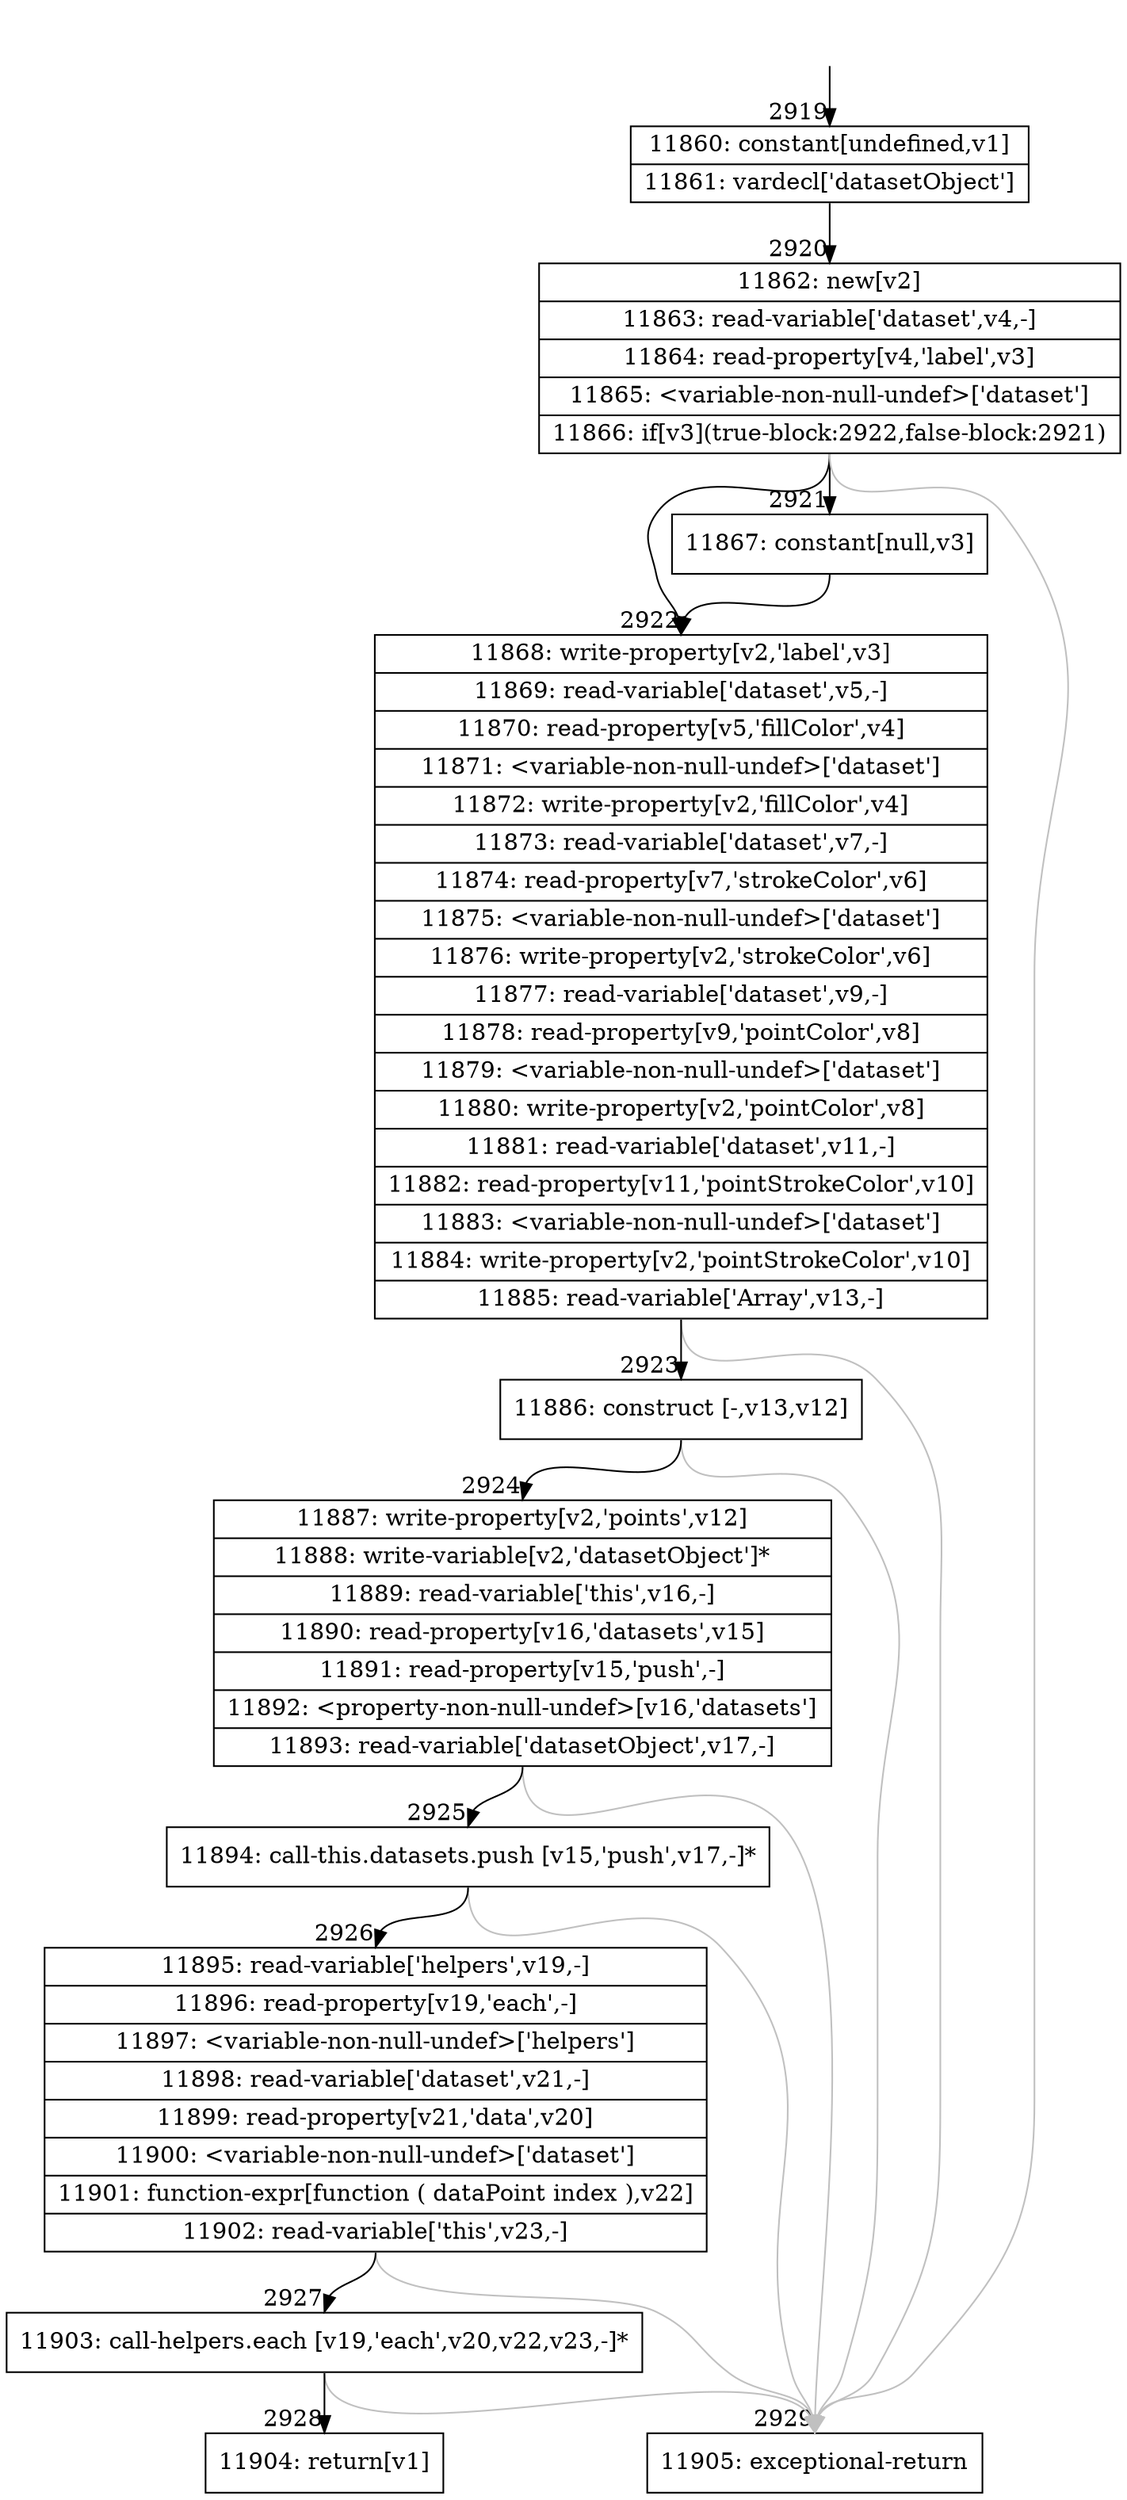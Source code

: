 digraph {
rankdir="TD"
BB_entry276[shape=none,label=""];
BB_entry276 -> BB2919 [tailport=s, headport=n, headlabel="    2919"]
BB2919 [shape=record label="{11860: constant[undefined,v1]|11861: vardecl['datasetObject']}" ] 
BB2919 -> BB2920 [tailport=s, headport=n, headlabel="      2920"]
BB2920 [shape=record label="{11862: new[v2]|11863: read-variable['dataset',v4,-]|11864: read-property[v4,'label',v3]|11865: \<variable-non-null-undef\>['dataset']|11866: if[v3](true-block:2922,false-block:2921)}" ] 
BB2920 -> BB2922 [tailport=s, headport=n, headlabel="      2922"]
BB2920 -> BB2921 [tailport=s, headport=n, headlabel="      2921"]
BB2920 -> BB2929 [tailport=s, headport=n, color=gray, headlabel="      2929"]
BB2921 [shape=record label="{11867: constant[null,v3]}" ] 
BB2921 -> BB2922 [tailport=s, headport=n]
BB2922 [shape=record label="{11868: write-property[v2,'label',v3]|11869: read-variable['dataset',v5,-]|11870: read-property[v5,'fillColor',v4]|11871: \<variable-non-null-undef\>['dataset']|11872: write-property[v2,'fillColor',v4]|11873: read-variable['dataset',v7,-]|11874: read-property[v7,'strokeColor',v6]|11875: \<variable-non-null-undef\>['dataset']|11876: write-property[v2,'strokeColor',v6]|11877: read-variable['dataset',v9,-]|11878: read-property[v9,'pointColor',v8]|11879: \<variable-non-null-undef\>['dataset']|11880: write-property[v2,'pointColor',v8]|11881: read-variable['dataset',v11,-]|11882: read-property[v11,'pointStrokeColor',v10]|11883: \<variable-non-null-undef\>['dataset']|11884: write-property[v2,'pointStrokeColor',v10]|11885: read-variable['Array',v13,-]}" ] 
BB2922 -> BB2923 [tailport=s, headport=n, headlabel="      2923"]
BB2922 -> BB2929 [tailport=s, headport=n, color=gray]
BB2923 [shape=record label="{11886: construct [-,v13,v12]}" ] 
BB2923 -> BB2924 [tailport=s, headport=n, headlabel="      2924"]
BB2923 -> BB2929 [tailport=s, headport=n, color=gray]
BB2924 [shape=record label="{11887: write-property[v2,'points',v12]|11888: write-variable[v2,'datasetObject']*|11889: read-variable['this',v16,-]|11890: read-property[v16,'datasets',v15]|11891: read-property[v15,'push',-]|11892: \<property-non-null-undef\>[v16,'datasets']|11893: read-variable['datasetObject',v17,-]}" ] 
BB2924 -> BB2925 [tailport=s, headport=n, headlabel="      2925"]
BB2924 -> BB2929 [tailport=s, headport=n, color=gray]
BB2925 [shape=record label="{11894: call-this.datasets.push [v15,'push',v17,-]*}" ] 
BB2925 -> BB2926 [tailport=s, headport=n, headlabel="      2926"]
BB2925 -> BB2929 [tailport=s, headport=n, color=gray]
BB2926 [shape=record label="{11895: read-variable['helpers',v19,-]|11896: read-property[v19,'each',-]|11897: \<variable-non-null-undef\>['helpers']|11898: read-variable['dataset',v21,-]|11899: read-property[v21,'data',v20]|11900: \<variable-non-null-undef\>['dataset']|11901: function-expr[function ( dataPoint index ),v22]|11902: read-variable['this',v23,-]}" ] 
BB2926 -> BB2927 [tailport=s, headport=n, headlabel="      2927"]
BB2926 -> BB2929 [tailport=s, headport=n, color=gray]
BB2927 [shape=record label="{11903: call-helpers.each [v19,'each',v20,v22,v23,-]*}" ] 
BB2927 -> BB2928 [tailport=s, headport=n, headlabel="      2928"]
BB2927 -> BB2929 [tailport=s, headport=n, color=gray]
BB2928 [shape=record label="{11904: return[v1]}" ] 
BB2929 [shape=record label="{11905: exceptional-return}" ] 
//#$~ 3264
}
